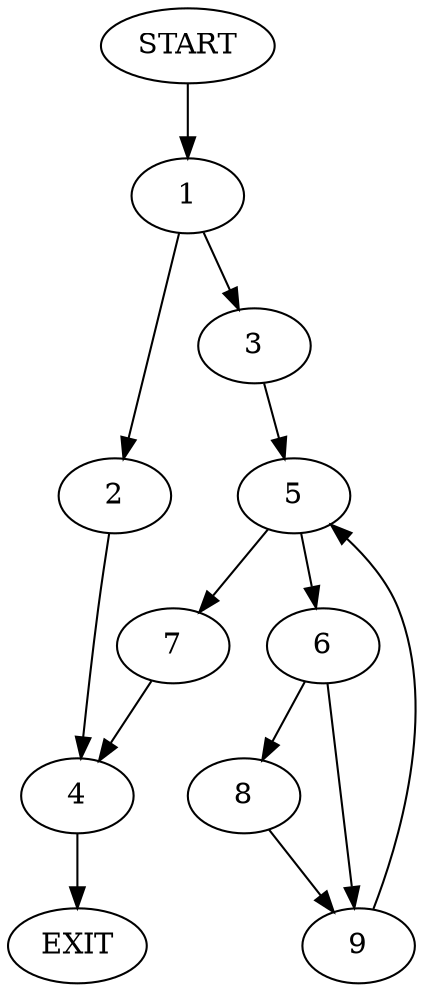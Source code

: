 digraph {
0 [label="START"]
10 [label="EXIT"]
0 -> 1
1 -> 2
1 -> 3
2 -> 4
3 -> 5
4 -> 10
5 -> 6
5 -> 7
6 -> 8
6 -> 9
7 -> 4
8 -> 9
9 -> 5
}
